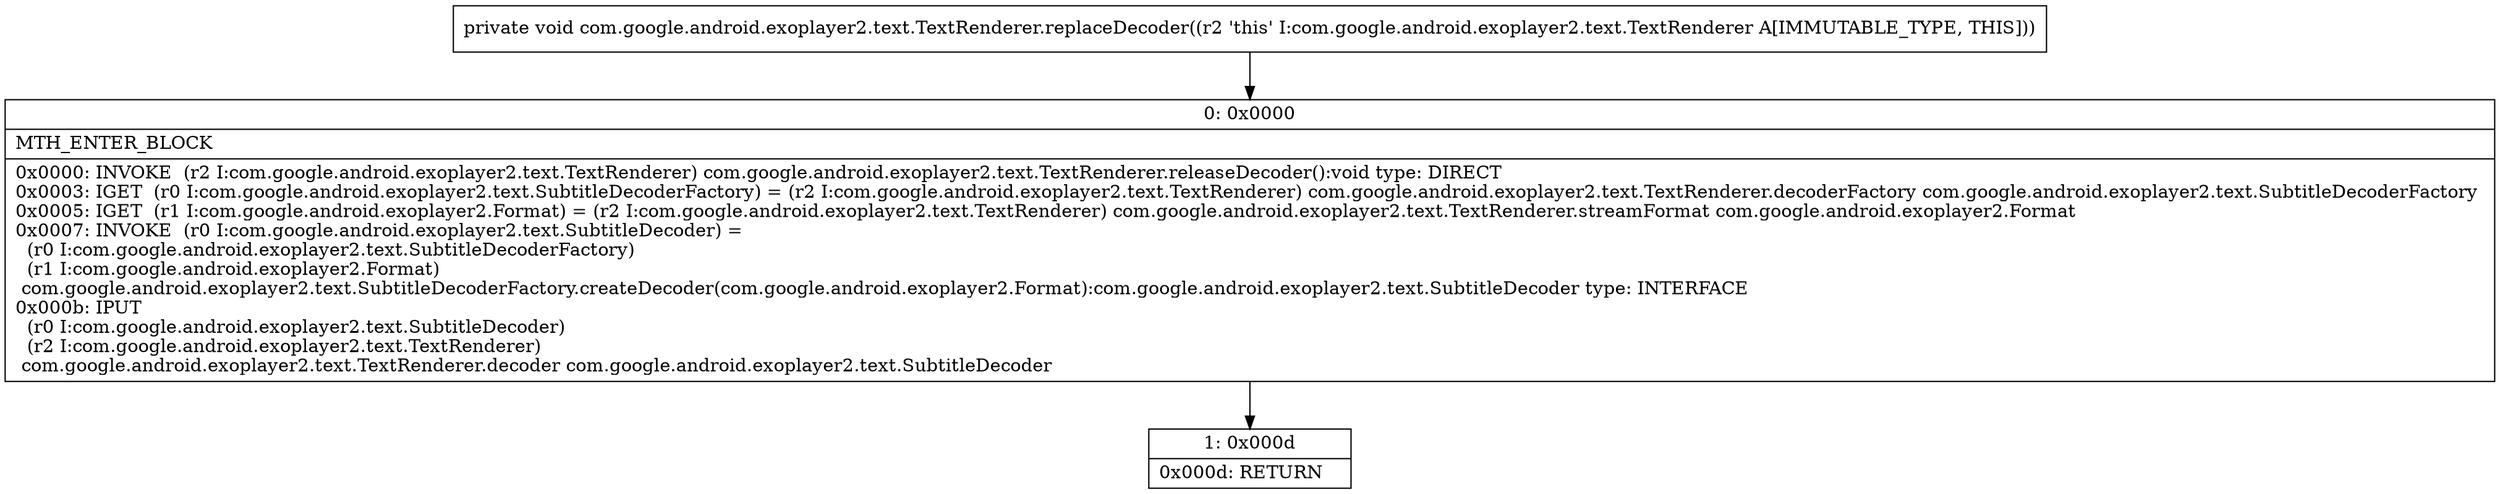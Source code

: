 digraph "CFG forcom.google.android.exoplayer2.text.TextRenderer.replaceDecoder()V" {
Node_0 [shape=record,label="{0\:\ 0x0000|MTH_ENTER_BLOCK\l|0x0000: INVOKE  (r2 I:com.google.android.exoplayer2.text.TextRenderer) com.google.android.exoplayer2.text.TextRenderer.releaseDecoder():void type: DIRECT \l0x0003: IGET  (r0 I:com.google.android.exoplayer2.text.SubtitleDecoderFactory) = (r2 I:com.google.android.exoplayer2.text.TextRenderer) com.google.android.exoplayer2.text.TextRenderer.decoderFactory com.google.android.exoplayer2.text.SubtitleDecoderFactory \l0x0005: IGET  (r1 I:com.google.android.exoplayer2.Format) = (r2 I:com.google.android.exoplayer2.text.TextRenderer) com.google.android.exoplayer2.text.TextRenderer.streamFormat com.google.android.exoplayer2.Format \l0x0007: INVOKE  (r0 I:com.google.android.exoplayer2.text.SubtitleDecoder) = \l  (r0 I:com.google.android.exoplayer2.text.SubtitleDecoderFactory)\l  (r1 I:com.google.android.exoplayer2.Format)\l com.google.android.exoplayer2.text.SubtitleDecoderFactory.createDecoder(com.google.android.exoplayer2.Format):com.google.android.exoplayer2.text.SubtitleDecoder type: INTERFACE \l0x000b: IPUT  \l  (r0 I:com.google.android.exoplayer2.text.SubtitleDecoder)\l  (r2 I:com.google.android.exoplayer2.text.TextRenderer)\l com.google.android.exoplayer2.text.TextRenderer.decoder com.google.android.exoplayer2.text.SubtitleDecoder \l}"];
Node_1 [shape=record,label="{1\:\ 0x000d|0x000d: RETURN   \l}"];
MethodNode[shape=record,label="{private void com.google.android.exoplayer2.text.TextRenderer.replaceDecoder((r2 'this' I:com.google.android.exoplayer2.text.TextRenderer A[IMMUTABLE_TYPE, THIS])) }"];
MethodNode -> Node_0;
Node_0 -> Node_1;
}

